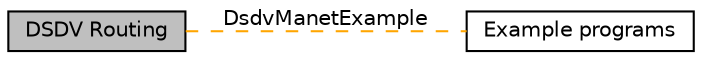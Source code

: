 digraph "DSDV Routing"
{
  edge [fontname="Helvetica",fontsize="10",labelfontname="Helvetica",labelfontsize="10"];
  node [fontname="Helvetica",fontsize="10",shape=box];
  rankdir=LR;
  Node1 [label="DSDV Routing",height=0.2,width=0.4,color="black", fillcolor="grey75", style="filled", fontcolor="black",tooltip="This section documents the API of the ns-3 DSDV module."];
  Node2 [label="Example programs",height=0.2,width=0.4,color="black", fillcolor="white", style="filled",URL="$group__examples.html",tooltip="All example programs."];
  Node1->Node2 [shape=plaintext, label="DsdvManetExample", color="orange", dir="none", style="dashed"];
}
